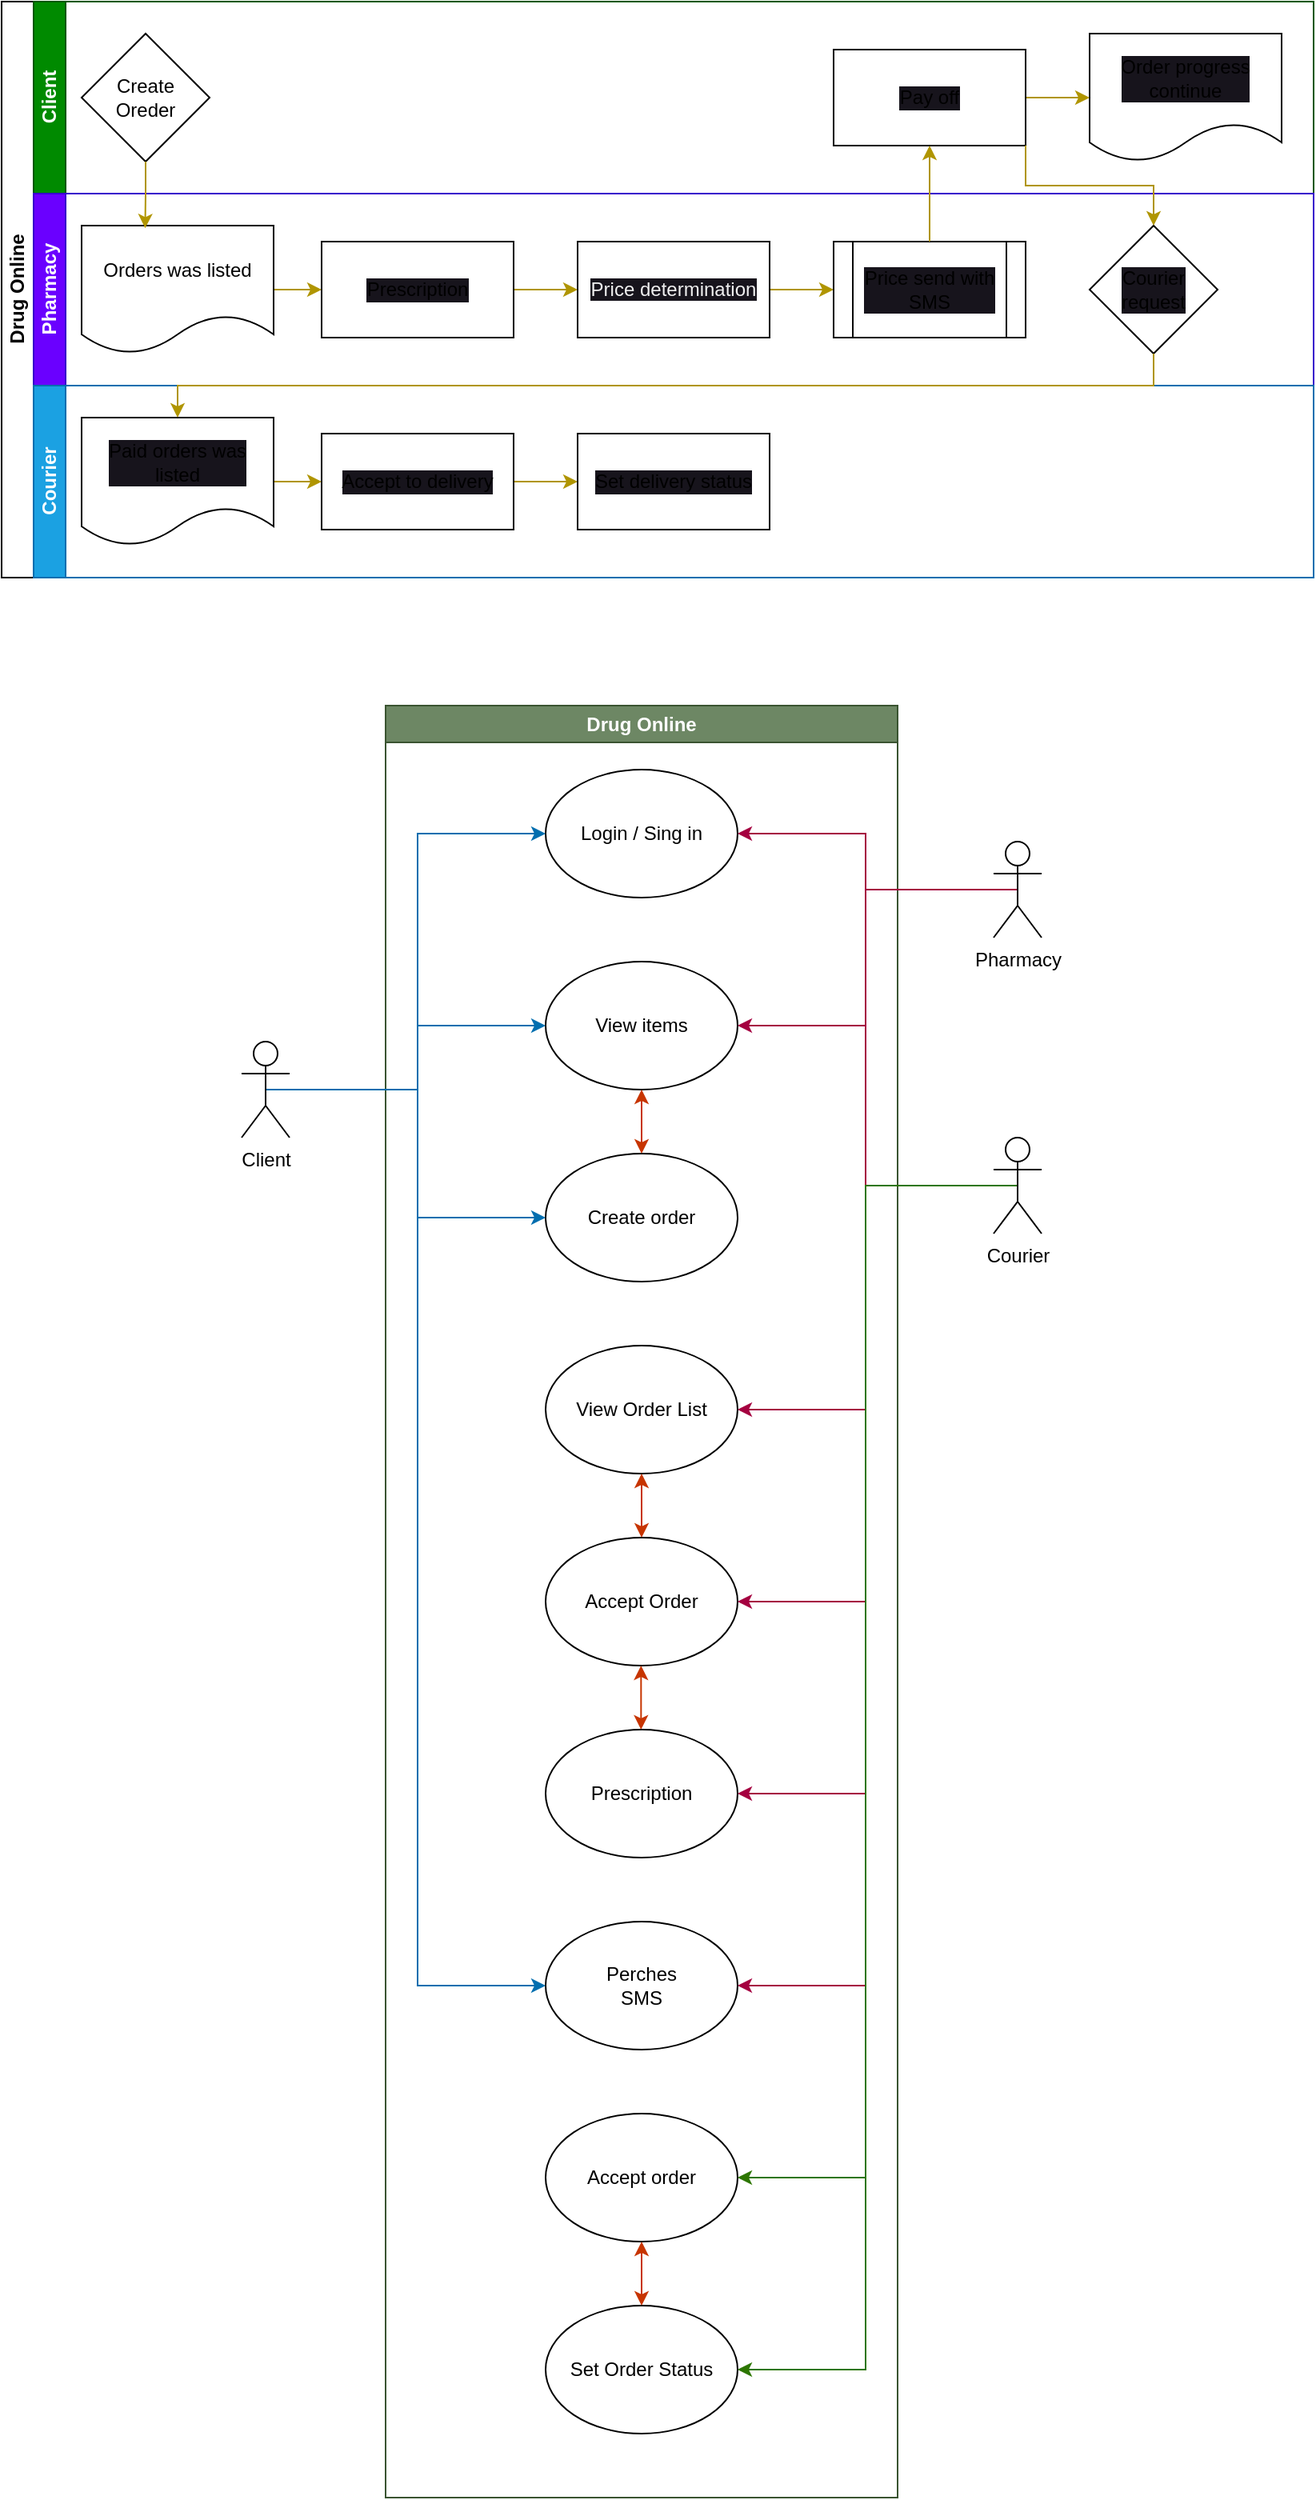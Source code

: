 <mxfile version="20.7.4" type="github">
  <diagram id="prtHgNgQTEPvFCAcTncT" name="Page-1">
    <mxGraphModel dx="1060" dy="640" grid="1" gridSize="10" guides="1" tooltips="1" connect="1" arrows="1" fold="1" page="1" pageScale="1" pageWidth="827" pageHeight="1169" math="0" shadow="0">
      <root>
        <mxCell id="0" />
        <mxCell id="1" parent="0" />
        <mxCell id="dNxyNK7c78bLwvsdeMH5-19" value="Drug Online" style="swimlane;html=1;childLayout=stackLayout;resizeParent=1;resizeParentMax=0;horizontal=0;startSize=20;horizontalStack=0;" parent="1" vertex="1">
          <mxGeometry width="820" height="360" as="geometry" />
        </mxCell>
        <mxCell id="dNxyNK7c78bLwvsdeMH5-20" value="Client" style="swimlane;html=1;startSize=20;horizontal=0;fillColor=#008a00;fontColor=#ffffff;strokeColor=#005700;" parent="dNxyNK7c78bLwvsdeMH5-19" vertex="1">
          <mxGeometry x="20" width="800" height="120" as="geometry" />
        </mxCell>
        <mxCell id="usuhayE0yITMvskuk-UY-3" value="Create&lt;br&gt;Oreder" style="rhombus;whiteSpace=wrap;html=1;" parent="dNxyNK7c78bLwvsdeMH5-20" vertex="1">
          <mxGeometry x="30" y="20" width="80" height="80" as="geometry" />
        </mxCell>
        <mxCell id="usuhayE0yITMvskuk-UY-18" value="Order progress&lt;br&gt;continue" style="shape=document;whiteSpace=wrap;html=1;boundedLbl=1;labelBackgroundColor=#17141c;" parent="dNxyNK7c78bLwvsdeMH5-20" vertex="1">
          <mxGeometry x="660" y="20" width="120" height="80" as="geometry" />
        </mxCell>
        <mxCell id="usuhayE0yITMvskuk-UY-23" style="edgeStyle=orthogonalEdgeStyle;rounded=0;orthogonalLoop=1;jettySize=auto;html=1;exitX=1;exitY=0.5;exitDx=0;exitDy=0;entryX=0;entryY=0.5;entryDx=0;entryDy=0;fillColor=#e3c800;strokeColor=#B09500;" parent="dNxyNK7c78bLwvsdeMH5-20" source="usuhayE0yITMvskuk-UY-21" target="usuhayE0yITMvskuk-UY-18" edge="1">
          <mxGeometry relative="1" as="geometry" />
        </mxCell>
        <mxCell id="usuhayE0yITMvskuk-UY-21" value="Pay off" style="rounded=0;whiteSpace=wrap;html=1;labelBackgroundColor=#17141c;" parent="dNxyNK7c78bLwvsdeMH5-20" vertex="1">
          <mxGeometry x="500" y="30" width="120" height="60" as="geometry" />
        </mxCell>
        <mxCell id="dNxyNK7c78bLwvsdeMH5-21" value="Pharmacy" style="swimlane;html=1;startSize=20;horizontal=0;fillColor=#6a00ff;fontColor=#ffffff;strokeColor=#3700CC;" parent="dNxyNK7c78bLwvsdeMH5-19" vertex="1">
          <mxGeometry x="20" y="120" width="800" height="120" as="geometry" />
        </mxCell>
        <mxCell id="usuhayE0yITMvskuk-UY-12" style="edgeStyle=orthogonalEdgeStyle;rounded=0;orthogonalLoop=1;jettySize=auto;html=1;exitX=1;exitY=0.5;exitDx=0;exitDy=0;entryX=0;entryY=0.5;entryDx=0;entryDy=0;fillColor=#e3c800;strokeColor=#B09500;" parent="dNxyNK7c78bLwvsdeMH5-21" source="usuhayE0yITMvskuk-UY-6" edge="1">
          <mxGeometry relative="1" as="geometry">
            <mxPoint x="180" y="60" as="targetPoint" />
          </mxGeometry>
        </mxCell>
        <mxCell id="usuhayE0yITMvskuk-UY-6" value="Orders was listed" style="shape=document;whiteSpace=wrap;html=1;boundedLbl=1;" parent="dNxyNK7c78bLwvsdeMH5-21" vertex="1">
          <mxGeometry x="30" y="20" width="120" height="80" as="geometry" />
        </mxCell>
        <mxCell id="usuhayE0yITMvskuk-UY-20" style="edgeStyle=orthogonalEdgeStyle;rounded=0;orthogonalLoop=1;jettySize=auto;html=1;exitX=1;exitY=0.5;exitDx=0;exitDy=0;entryX=0;entryY=0.5;entryDx=0;entryDy=0;fillColor=#e3c800;strokeColor=#B09500;" parent="dNxyNK7c78bLwvsdeMH5-21" source="usuhayE0yITMvskuk-UY-14" target="usuhayE0yITMvskuk-UY-19" edge="1">
          <mxGeometry relative="1" as="geometry" />
        </mxCell>
        <mxCell id="usuhayE0yITMvskuk-UY-14" value="&lt;span style=&quot;color: rgb(240, 240, 240); font-family: Helvetica; font-size: 12px; font-style: normal; font-variant-ligatures: normal; font-variant-caps: normal; font-weight: 400; letter-spacing: normal; orphans: 2; text-align: center; text-indent: 0px; text-transform: none; widows: 2; word-spacing: 0px; -webkit-text-stroke-width: 0px; text-decoration-thickness: initial; text-decoration-style: initial; text-decoration-color: initial; float: none; display: inline !important; background-color: rgb(23, 20, 28);&quot;&gt;Price determination&lt;/span&gt;" style="rounded=0;whiteSpace=wrap;html=1;" parent="dNxyNK7c78bLwvsdeMH5-21" vertex="1">
          <mxGeometry x="340" y="30" width="120" height="60" as="geometry" />
        </mxCell>
        <mxCell id="usuhayE0yITMvskuk-UY-16" style="edgeStyle=orthogonalEdgeStyle;rounded=0;orthogonalLoop=1;jettySize=auto;html=1;exitX=1;exitY=0.5;exitDx=0;exitDy=0;fillColor=#e3c800;strokeColor=#B09500;" parent="dNxyNK7c78bLwvsdeMH5-21" source="usuhayE0yITMvskuk-UY-15" target="usuhayE0yITMvskuk-UY-14" edge="1">
          <mxGeometry relative="1" as="geometry" />
        </mxCell>
        <mxCell id="usuhayE0yITMvskuk-UY-15" value="Prescription" style="rounded=0;whiteSpace=wrap;html=1;labelBackgroundColor=#17141c;" parent="dNxyNK7c78bLwvsdeMH5-21" vertex="1">
          <mxGeometry x="180" y="30" width="120" height="60" as="geometry" />
        </mxCell>
        <mxCell id="usuhayE0yITMvskuk-UY-19" value="Price send with&lt;br&gt;SMS" style="shape=process;whiteSpace=wrap;html=1;backgroundOutline=1;labelBackgroundColor=#17141c;" parent="dNxyNK7c78bLwvsdeMH5-21" vertex="1">
          <mxGeometry x="500" y="30" width="120" height="60" as="geometry" />
        </mxCell>
        <mxCell id="usuhayE0yITMvskuk-UY-25" value="Courier&lt;br&gt;request" style="rhombus;whiteSpace=wrap;html=1;labelBackgroundColor=#17141c;" parent="dNxyNK7c78bLwvsdeMH5-21" vertex="1">
          <mxGeometry x="660" y="20" width="80" height="80" as="geometry" />
        </mxCell>
        <mxCell id="dNxyNK7c78bLwvsdeMH5-22" value="Courier" style="swimlane;html=1;startSize=20;horizontal=0;fillColor=#1ba1e2;fontColor=#ffffff;strokeColor=#006EAF;" parent="dNxyNK7c78bLwvsdeMH5-19" vertex="1">
          <mxGeometry x="20" y="240" width="800" height="120" as="geometry" />
        </mxCell>
        <mxCell id="usuhayE0yITMvskuk-UY-32" style="edgeStyle=orthogonalEdgeStyle;rounded=0;orthogonalLoop=1;jettySize=auto;html=1;exitX=1;exitY=0.5;exitDx=0;exitDy=0;entryX=0;entryY=0.5;entryDx=0;entryDy=0;fillColor=#e3c800;strokeColor=#B09500;" parent="dNxyNK7c78bLwvsdeMH5-22" source="usuhayE0yITMvskuk-UY-27" target="usuhayE0yITMvskuk-UY-31" edge="1">
          <mxGeometry relative="1" as="geometry" />
        </mxCell>
        <mxCell id="usuhayE0yITMvskuk-UY-27" value="Paid orders was &lt;br&gt;listed" style="shape=document;whiteSpace=wrap;html=1;boundedLbl=1;labelBackgroundColor=#17141c;" parent="dNxyNK7c78bLwvsdeMH5-22" vertex="1">
          <mxGeometry x="30" y="20" width="120" height="80" as="geometry" />
        </mxCell>
        <mxCell id="usuhayE0yITMvskuk-UY-34" style="edgeStyle=orthogonalEdgeStyle;rounded=0;orthogonalLoop=1;jettySize=auto;html=1;exitX=1;exitY=0.5;exitDx=0;exitDy=0;entryX=0;entryY=0.5;entryDx=0;entryDy=0;fillColor=#e3c800;strokeColor=#B09500;" parent="dNxyNK7c78bLwvsdeMH5-22" source="usuhayE0yITMvskuk-UY-31" target="usuhayE0yITMvskuk-UY-33" edge="1">
          <mxGeometry relative="1" as="geometry" />
        </mxCell>
        <mxCell id="usuhayE0yITMvskuk-UY-31" value="Accept to delivery" style="rounded=0;whiteSpace=wrap;html=1;labelBackgroundColor=#17141c;" parent="dNxyNK7c78bLwvsdeMH5-22" vertex="1">
          <mxGeometry x="180" y="30" width="120" height="60" as="geometry" />
        </mxCell>
        <mxCell id="usuhayE0yITMvskuk-UY-33" value="Set delivery status" style="rounded=0;whiteSpace=wrap;html=1;labelBackgroundColor=#17141c;" parent="dNxyNK7c78bLwvsdeMH5-22" vertex="1">
          <mxGeometry x="340" y="30" width="120" height="60" as="geometry" />
        </mxCell>
        <mxCell id="usuhayE0yITMvskuk-UY-11" style="edgeStyle=orthogonalEdgeStyle;rounded=0;orthogonalLoop=1;jettySize=auto;html=1;exitX=0.5;exitY=1;exitDx=0;exitDy=0;entryX=0.331;entryY=0.021;entryDx=0;entryDy=0;entryPerimeter=0;fillColor=#e3c800;strokeColor=#B09500;" parent="dNxyNK7c78bLwvsdeMH5-19" source="usuhayE0yITMvskuk-UY-3" target="usuhayE0yITMvskuk-UY-6" edge="1">
          <mxGeometry relative="1" as="geometry" />
        </mxCell>
        <mxCell id="usuhayE0yITMvskuk-UY-22" style="edgeStyle=orthogonalEdgeStyle;rounded=0;orthogonalLoop=1;jettySize=auto;html=1;exitX=0.5;exitY=0;exitDx=0;exitDy=0;entryX=0.5;entryY=1;entryDx=0;entryDy=0;fillColor=#e3c800;strokeColor=#B09500;" parent="dNxyNK7c78bLwvsdeMH5-19" source="usuhayE0yITMvskuk-UY-19" target="usuhayE0yITMvskuk-UY-21" edge="1">
          <mxGeometry relative="1" as="geometry" />
        </mxCell>
        <mxCell id="usuhayE0yITMvskuk-UY-26" style="edgeStyle=orthogonalEdgeStyle;rounded=0;orthogonalLoop=1;jettySize=auto;html=1;exitX=1;exitY=1;exitDx=0;exitDy=0;fillColor=#e3c800;strokeColor=#B09500;" parent="dNxyNK7c78bLwvsdeMH5-19" source="usuhayE0yITMvskuk-UY-21" target="usuhayE0yITMvskuk-UY-25" edge="1">
          <mxGeometry relative="1" as="geometry" />
        </mxCell>
        <mxCell id="usuhayE0yITMvskuk-UY-28" style="edgeStyle=orthogonalEdgeStyle;rounded=0;orthogonalLoop=1;jettySize=auto;html=1;exitX=0.5;exitY=1;exitDx=0;exitDy=0;fillColor=#e3c800;strokeColor=#B09500;" parent="dNxyNK7c78bLwvsdeMH5-19" source="usuhayE0yITMvskuk-UY-25" target="usuhayE0yITMvskuk-UY-27" edge="1">
          <mxGeometry relative="1" as="geometry" />
        </mxCell>
        <mxCell id="7hZK93DfmXOTyXcuQNJY-20" value="Drug Online" style="swimlane;whiteSpace=wrap;html=1;fillColor=#6d8764;strokeColor=#3A5431;fontColor=#ffffff;" parent="1" vertex="1">
          <mxGeometry x="240" y="440" width="320" height="1120" as="geometry" />
        </mxCell>
        <mxCell id="7hZK93DfmXOTyXcuQNJY-24" value="Login / Sing in" style="ellipse;whiteSpace=wrap;html=1;" parent="7hZK93DfmXOTyXcuQNJY-20" vertex="1">
          <mxGeometry x="100" y="40" width="120" height="80" as="geometry" />
        </mxCell>
        <mxCell id="7hZK93DfmXOTyXcuQNJY-26" value="View items" style="ellipse;whiteSpace=wrap;html=1;" parent="7hZK93DfmXOTyXcuQNJY-20" vertex="1">
          <mxGeometry x="100" y="160" width="120" height="80" as="geometry" />
        </mxCell>
        <mxCell id="7hZK93DfmXOTyXcuQNJY-27" value="Create order" style="ellipse;whiteSpace=wrap;html=1;" parent="7hZK93DfmXOTyXcuQNJY-20" vertex="1">
          <mxGeometry x="100" y="280" width="120" height="80" as="geometry" />
        </mxCell>
        <mxCell id="7hZK93DfmXOTyXcuQNJY-28" value="View Order List" style="ellipse;whiteSpace=wrap;html=1;" parent="7hZK93DfmXOTyXcuQNJY-20" vertex="1">
          <mxGeometry x="100" y="400" width="120" height="80" as="geometry" />
        </mxCell>
        <mxCell id="7hZK93DfmXOTyXcuQNJY-30" value="Accept Order" style="ellipse;whiteSpace=wrap;html=1;" parent="7hZK93DfmXOTyXcuQNJY-20" vertex="1">
          <mxGeometry x="100" y="520" width="120" height="80" as="geometry" />
        </mxCell>
        <mxCell id="7hZK93DfmXOTyXcuQNJY-29" value="Prescription" style="ellipse;whiteSpace=wrap;html=1;" parent="7hZK93DfmXOTyXcuQNJY-20" vertex="1">
          <mxGeometry x="100" y="640" width="120" height="80" as="geometry" />
        </mxCell>
        <mxCell id="7hZK93DfmXOTyXcuQNJY-32" value="Perches&lt;br&gt;SMS" style="ellipse;whiteSpace=wrap;html=1;" parent="7hZK93DfmXOTyXcuQNJY-20" vertex="1">
          <mxGeometry x="100" y="760" width="120" height="80" as="geometry" />
        </mxCell>
        <mxCell id="7hZK93DfmXOTyXcuQNJY-33" value="Accept order" style="ellipse;whiteSpace=wrap;html=1;" parent="7hZK93DfmXOTyXcuQNJY-20" vertex="1">
          <mxGeometry x="100" y="880" width="120" height="80" as="geometry" />
        </mxCell>
        <mxCell id="7hZK93DfmXOTyXcuQNJY-34" value="Set Order Status" style="ellipse;whiteSpace=wrap;html=1;" parent="7hZK93DfmXOTyXcuQNJY-20" vertex="1">
          <mxGeometry x="100" y="1000" width="120" height="80" as="geometry" />
        </mxCell>
        <mxCell id="F92Xw7jHqGRCbWq-XODF-3" value="" style="endArrow=classic;startArrow=classic;html=1;rounded=0;strokeWidth=1;entryX=0.5;entryY=1;entryDx=0;entryDy=0;exitX=0.5;exitY=0;exitDx=0;exitDy=0;fillColor=#fa6800;strokeColor=#C73500;" edge="1" parent="7hZK93DfmXOTyXcuQNJY-20" source="7hZK93DfmXOTyXcuQNJY-27" target="7hZK93DfmXOTyXcuQNJY-26">
          <mxGeometry width="50" height="50" relative="1" as="geometry">
            <mxPoint x="180" y="380" as="sourcePoint" />
            <mxPoint x="230" y="330" as="targetPoint" />
          </mxGeometry>
        </mxCell>
        <mxCell id="F92Xw7jHqGRCbWq-XODF-4" value="" style="endArrow=classic;startArrow=classic;html=1;rounded=0;strokeWidth=1;entryX=0.5;entryY=1;entryDx=0;entryDy=0;fillColor=#fa6800;strokeColor=#C73500;" edge="1" parent="7hZK93DfmXOTyXcuQNJY-20" target="7hZK93DfmXOTyXcuQNJY-28">
          <mxGeometry width="50" height="50" relative="1" as="geometry">
            <mxPoint x="160" y="520" as="sourcePoint" />
            <mxPoint x="210" y="470" as="targetPoint" />
          </mxGeometry>
        </mxCell>
        <mxCell id="F92Xw7jHqGRCbWq-XODF-5" value="" style="endArrow=classic;startArrow=classic;html=1;rounded=0;strokeWidth=1;entryX=0.5;entryY=1;entryDx=0;entryDy=0;fillColor=#fa6800;strokeColor=#C73500;" edge="1" parent="7hZK93DfmXOTyXcuQNJY-20">
          <mxGeometry x="-1" y="-61" width="50" height="50" relative="1" as="geometry">
            <mxPoint x="159.66" y="640" as="sourcePoint" />
            <mxPoint x="159.66" y="600" as="targetPoint" />
            <mxPoint x="-51" y="60" as="offset" />
          </mxGeometry>
        </mxCell>
        <mxCell id="F92Xw7jHqGRCbWq-XODF-6" value="" style="endArrow=classic;startArrow=classic;html=1;rounded=0;strokeWidth=1;entryX=0.5;entryY=1;entryDx=0;entryDy=0;fillColor=#fa6800;strokeColor=#C73500;" edge="1" parent="7hZK93DfmXOTyXcuQNJY-20" target="7hZK93DfmXOTyXcuQNJY-33">
          <mxGeometry width="50" height="50" relative="1" as="geometry">
            <mxPoint x="160" y="1000" as="sourcePoint" />
            <mxPoint x="210" y="950" as="targetPoint" />
          </mxGeometry>
        </mxCell>
        <mxCell id="7hZK93DfmXOTyXcuQNJY-35" style="edgeStyle=orthogonalEdgeStyle;rounded=0;orthogonalLoop=1;jettySize=auto;html=1;exitX=0.5;exitY=0.5;exitDx=0;exitDy=0;exitPerimeter=0;entryX=0;entryY=0.5;entryDx=0;entryDy=0;fillColor=#1ba1e2;strokeColor=#006EAF;" parent="1" source="7hZK93DfmXOTyXcuQNJY-21" target="7hZK93DfmXOTyXcuQNJY-24" edge="1">
          <mxGeometry relative="1" as="geometry" />
        </mxCell>
        <mxCell id="7hZK93DfmXOTyXcuQNJY-36" style="edgeStyle=orthogonalEdgeStyle;rounded=0;orthogonalLoop=1;jettySize=auto;html=1;exitX=0.5;exitY=0.5;exitDx=0;exitDy=0;exitPerimeter=0;entryX=0;entryY=0.5;entryDx=0;entryDy=0;fillColor=#1ba1e2;strokeColor=#006EAF;" parent="1" source="7hZK93DfmXOTyXcuQNJY-21" target="7hZK93DfmXOTyXcuQNJY-26" edge="1">
          <mxGeometry relative="1" as="geometry" />
        </mxCell>
        <mxCell id="7hZK93DfmXOTyXcuQNJY-37" style="edgeStyle=orthogonalEdgeStyle;rounded=0;orthogonalLoop=1;jettySize=auto;html=1;exitX=0.5;exitY=0.5;exitDx=0;exitDy=0;exitPerimeter=0;entryX=0;entryY=0.5;entryDx=0;entryDy=0;fillColor=#1ba1e2;strokeColor=#006EAF;" parent="1" source="7hZK93DfmXOTyXcuQNJY-21" target="7hZK93DfmXOTyXcuQNJY-27" edge="1">
          <mxGeometry relative="1" as="geometry" />
        </mxCell>
        <mxCell id="7hZK93DfmXOTyXcuQNJY-44" style="edgeStyle=orthogonalEdgeStyle;rounded=0;orthogonalLoop=1;jettySize=auto;html=1;exitX=0.5;exitY=0.5;exitDx=0;exitDy=0;exitPerimeter=0;entryX=0;entryY=0.5;entryDx=0;entryDy=0;fillColor=#1ba1e2;strokeColor=#006EAF;" parent="1" source="7hZK93DfmXOTyXcuQNJY-21" target="7hZK93DfmXOTyXcuQNJY-32" edge="1">
          <mxGeometry relative="1" as="geometry" />
        </mxCell>
        <mxCell id="7hZK93DfmXOTyXcuQNJY-21" value="Client" style="shape=umlActor;verticalLabelPosition=bottom;verticalAlign=top;html=1;outlineConnect=0;" parent="1" vertex="1">
          <mxGeometry x="150" y="650" width="30" height="60" as="geometry" />
        </mxCell>
        <mxCell id="7hZK93DfmXOTyXcuQNJY-38" style="edgeStyle=orthogonalEdgeStyle;rounded=0;orthogonalLoop=1;jettySize=auto;html=1;exitX=0.5;exitY=0.5;exitDx=0;exitDy=0;exitPerimeter=0;entryX=1;entryY=0.5;entryDx=0;entryDy=0;fillColor=#d80073;strokeColor=#A50040;" parent="1" source="7hZK93DfmXOTyXcuQNJY-22" target="7hZK93DfmXOTyXcuQNJY-24" edge="1">
          <mxGeometry relative="1" as="geometry" />
        </mxCell>
        <mxCell id="7hZK93DfmXOTyXcuQNJY-39" style="edgeStyle=orthogonalEdgeStyle;rounded=0;orthogonalLoop=1;jettySize=auto;html=1;exitX=0.5;exitY=0.5;exitDx=0;exitDy=0;exitPerimeter=0;entryX=1;entryY=0.5;entryDx=0;entryDy=0;fillColor=#d80073;strokeColor=#A50040;" parent="1" source="7hZK93DfmXOTyXcuQNJY-22" target="7hZK93DfmXOTyXcuQNJY-26" edge="1">
          <mxGeometry relative="1" as="geometry" />
        </mxCell>
        <mxCell id="7hZK93DfmXOTyXcuQNJY-40" style="edgeStyle=orthogonalEdgeStyle;rounded=0;orthogonalLoop=1;jettySize=auto;html=1;exitX=0.5;exitY=0.5;exitDx=0;exitDy=0;exitPerimeter=0;entryX=1;entryY=0.5;entryDx=0;entryDy=0;fillColor=#d80073;strokeColor=#A50040;" parent="1" source="7hZK93DfmXOTyXcuQNJY-22" target="7hZK93DfmXOTyXcuQNJY-28" edge="1">
          <mxGeometry relative="1" as="geometry" />
        </mxCell>
        <mxCell id="7hZK93DfmXOTyXcuQNJY-41" style="edgeStyle=orthogonalEdgeStyle;rounded=0;orthogonalLoop=1;jettySize=auto;html=1;exitX=0.5;exitY=0.5;exitDx=0;exitDy=0;exitPerimeter=0;entryX=1;entryY=0.5;entryDx=0;entryDy=0;fillColor=#d80073;strokeColor=#A50040;" parent="1" source="7hZK93DfmXOTyXcuQNJY-22" target="7hZK93DfmXOTyXcuQNJY-30" edge="1">
          <mxGeometry relative="1" as="geometry" />
        </mxCell>
        <mxCell id="7hZK93DfmXOTyXcuQNJY-42" style="edgeStyle=orthogonalEdgeStyle;rounded=0;orthogonalLoop=1;jettySize=auto;html=1;exitX=0.5;exitY=0.5;exitDx=0;exitDy=0;exitPerimeter=0;entryX=1;entryY=0.5;entryDx=0;entryDy=0;fillColor=#d80073;strokeColor=#A50040;" parent="1" source="7hZK93DfmXOTyXcuQNJY-22" target="7hZK93DfmXOTyXcuQNJY-29" edge="1">
          <mxGeometry relative="1" as="geometry">
            <mxPoint x="470" y="1020" as="targetPoint" />
          </mxGeometry>
        </mxCell>
        <mxCell id="7hZK93DfmXOTyXcuQNJY-45" style="edgeStyle=orthogonalEdgeStyle;rounded=0;orthogonalLoop=1;jettySize=auto;html=1;exitX=0.5;exitY=0.5;exitDx=0;exitDy=0;exitPerimeter=0;entryX=1;entryY=0.5;entryDx=0;entryDy=0;fillColor=#d80073;strokeColor=#A50040;" parent="1" source="7hZK93DfmXOTyXcuQNJY-22" target="7hZK93DfmXOTyXcuQNJY-32" edge="1">
          <mxGeometry relative="1" as="geometry" />
        </mxCell>
        <mxCell id="7hZK93DfmXOTyXcuQNJY-22" value="Pharmacy" style="shape=umlActor;verticalLabelPosition=bottom;verticalAlign=top;html=1;outlineConnect=0;" parent="1" vertex="1">
          <mxGeometry x="620" y="525" width="30" height="60" as="geometry" />
        </mxCell>
        <mxCell id="7hZK93DfmXOTyXcuQNJY-47" style="edgeStyle=orthogonalEdgeStyle;rounded=0;orthogonalLoop=1;jettySize=auto;html=1;exitX=0.5;exitY=0.5;exitDx=0;exitDy=0;exitPerimeter=0;entryX=1;entryY=0.5;entryDx=0;entryDy=0;fillColor=#60a917;strokeColor=#2D7600;" parent="1" source="7hZK93DfmXOTyXcuQNJY-23" target="7hZK93DfmXOTyXcuQNJY-33" edge="1">
          <mxGeometry relative="1" as="geometry" />
        </mxCell>
        <mxCell id="7hZK93DfmXOTyXcuQNJY-48" style="edgeStyle=orthogonalEdgeStyle;rounded=0;orthogonalLoop=1;jettySize=auto;html=1;exitX=0.5;exitY=0.5;exitDx=0;exitDy=0;exitPerimeter=0;entryX=1;entryY=0.5;entryDx=0;entryDy=0;fillColor=#60a917;strokeColor=#2D7600;" parent="1" source="7hZK93DfmXOTyXcuQNJY-23" target="7hZK93DfmXOTyXcuQNJY-34" edge="1">
          <mxGeometry relative="1" as="geometry" />
        </mxCell>
        <mxCell id="7hZK93DfmXOTyXcuQNJY-23" value="Courier" style="shape=umlActor;verticalLabelPosition=bottom;verticalAlign=top;html=1;outlineConnect=0;" parent="1" vertex="1">
          <mxGeometry x="620" y="710" width="30" height="60" as="geometry" />
        </mxCell>
      </root>
    </mxGraphModel>
  </diagram>
</mxfile>
